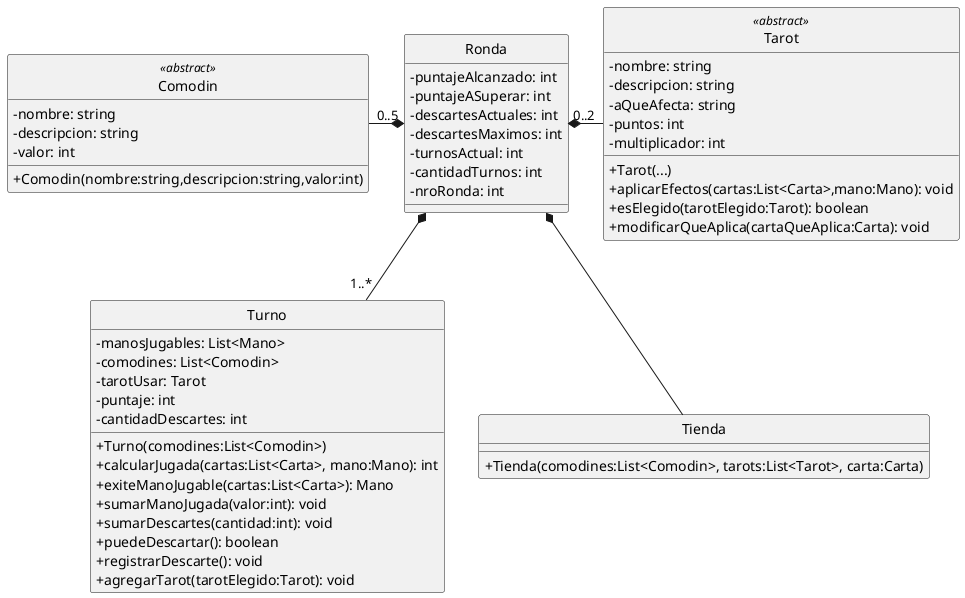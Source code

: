 @startuml Diagrama de Clases

skinparam monochrome true
hide circle
skinparam classAttributeIconSize 0

class Ronda {
    -puntajeAlcanzado: int
    -puntajeASuperar: int
    -descartesActuales: int
    -descartesMaximos: int
    -turnosActual: int
    -cantidadTurnos: int
    -nroRonda: int
}

class Turno {
    -manosJugables: List<Mano>
    -comodines: List<Comodin>
    -tarotUsar: Tarot
    -puntaje: int
    -cantidadDescartes: int
    +Turno(comodines:List<Comodin>)
    +calcularJugada(cartas:List<Carta>, mano:Mano): int
    +exiteManoJugable(cartas:List<Carta>): Mano
    +sumarManoJugada(valor:int): void
    +sumarDescartes(cantidad:int): void
    +puedeDescartar(): boolean
    +registrarDescarte(): void
    +agregarTarot(tarotElegido:Tarot): void
}

class Tienda {
    +Tienda(comodines:List<Comodin>, tarots:List<Tarot>, carta:Carta)
} 

class Comodin <<abstract>> {
    -nombre: string
    -descripcion: string
    -valor: int
    +Comodin(nombre:string,descripcion:string,valor:int)
}

class Tarot <<abstract>> {
    -nombre: string
    -descripcion: string
    -aQueAfecta: string
    -puntos: int
    -multiplicador: int
    '+Tarot(nombre,descripcion,sobreQueAfecta,ejemplar:string, puntos,multiplicador:int)
    +Tarot(...)
    +aplicarEfectos(cartas:List<Carta>,mano:Mano): void
    +esElegido(tarotElegido:Tarot): boolean
    +modificarQueAplica(cartaQueAplica:Carta): void
}

Ronda *-- "1..*" Turno
Ronda *-- Tienda
Ronda *-left- "0..5" Comodin
Ronda *-right- "0..2" Tarot

@enduml